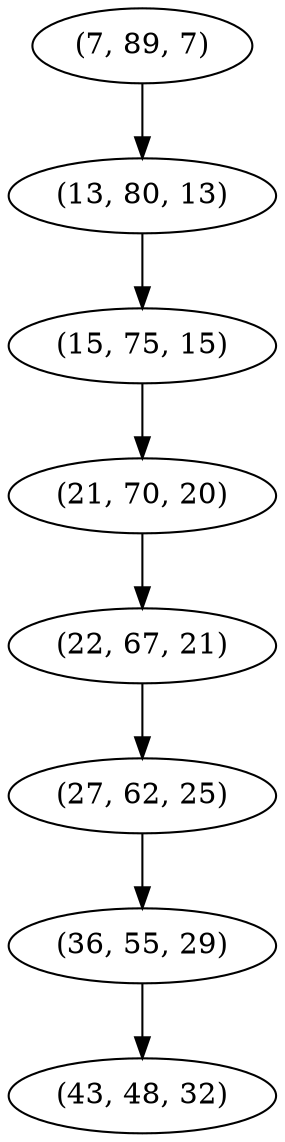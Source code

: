 digraph tree {
    "(7, 89, 7)";
    "(13, 80, 13)";
    "(15, 75, 15)";
    "(21, 70, 20)";
    "(22, 67, 21)";
    "(27, 62, 25)";
    "(36, 55, 29)";
    "(43, 48, 32)";
    "(7, 89, 7)" -> "(13, 80, 13)";
    "(13, 80, 13)" -> "(15, 75, 15)";
    "(15, 75, 15)" -> "(21, 70, 20)";
    "(21, 70, 20)" -> "(22, 67, 21)";
    "(22, 67, 21)" -> "(27, 62, 25)";
    "(27, 62, 25)" -> "(36, 55, 29)";
    "(36, 55, 29)" -> "(43, 48, 32)";
}
